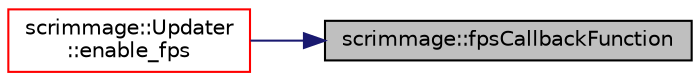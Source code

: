 digraph "scrimmage::fpsCallbackFunction"
{
 // LATEX_PDF_SIZE
  edge [fontname="Helvetica",fontsize="10",labelfontname="Helvetica",labelfontsize="10"];
  node [fontname="Helvetica",fontsize="10",shape=record];
  rankdir="RL";
  Node1 [label="scrimmage::fpsCallbackFunction",height=0.2,width=0.4,color="black", fillcolor="grey75", style="filled", fontcolor="black",tooltip=" "];
  Node1 -> Node2 [dir="back",color="midnightblue",fontsize="10",style="solid",fontname="Helvetica"];
  Node2 [label="scrimmage::Updater\l::enable_fps",height=0.2,width=0.4,color="red", fillcolor="white", style="filled",URL="$classscrimmage_1_1Updater.html#a7f66619d8592597e4bc11ff058fa081d",tooltip=" "];
}
